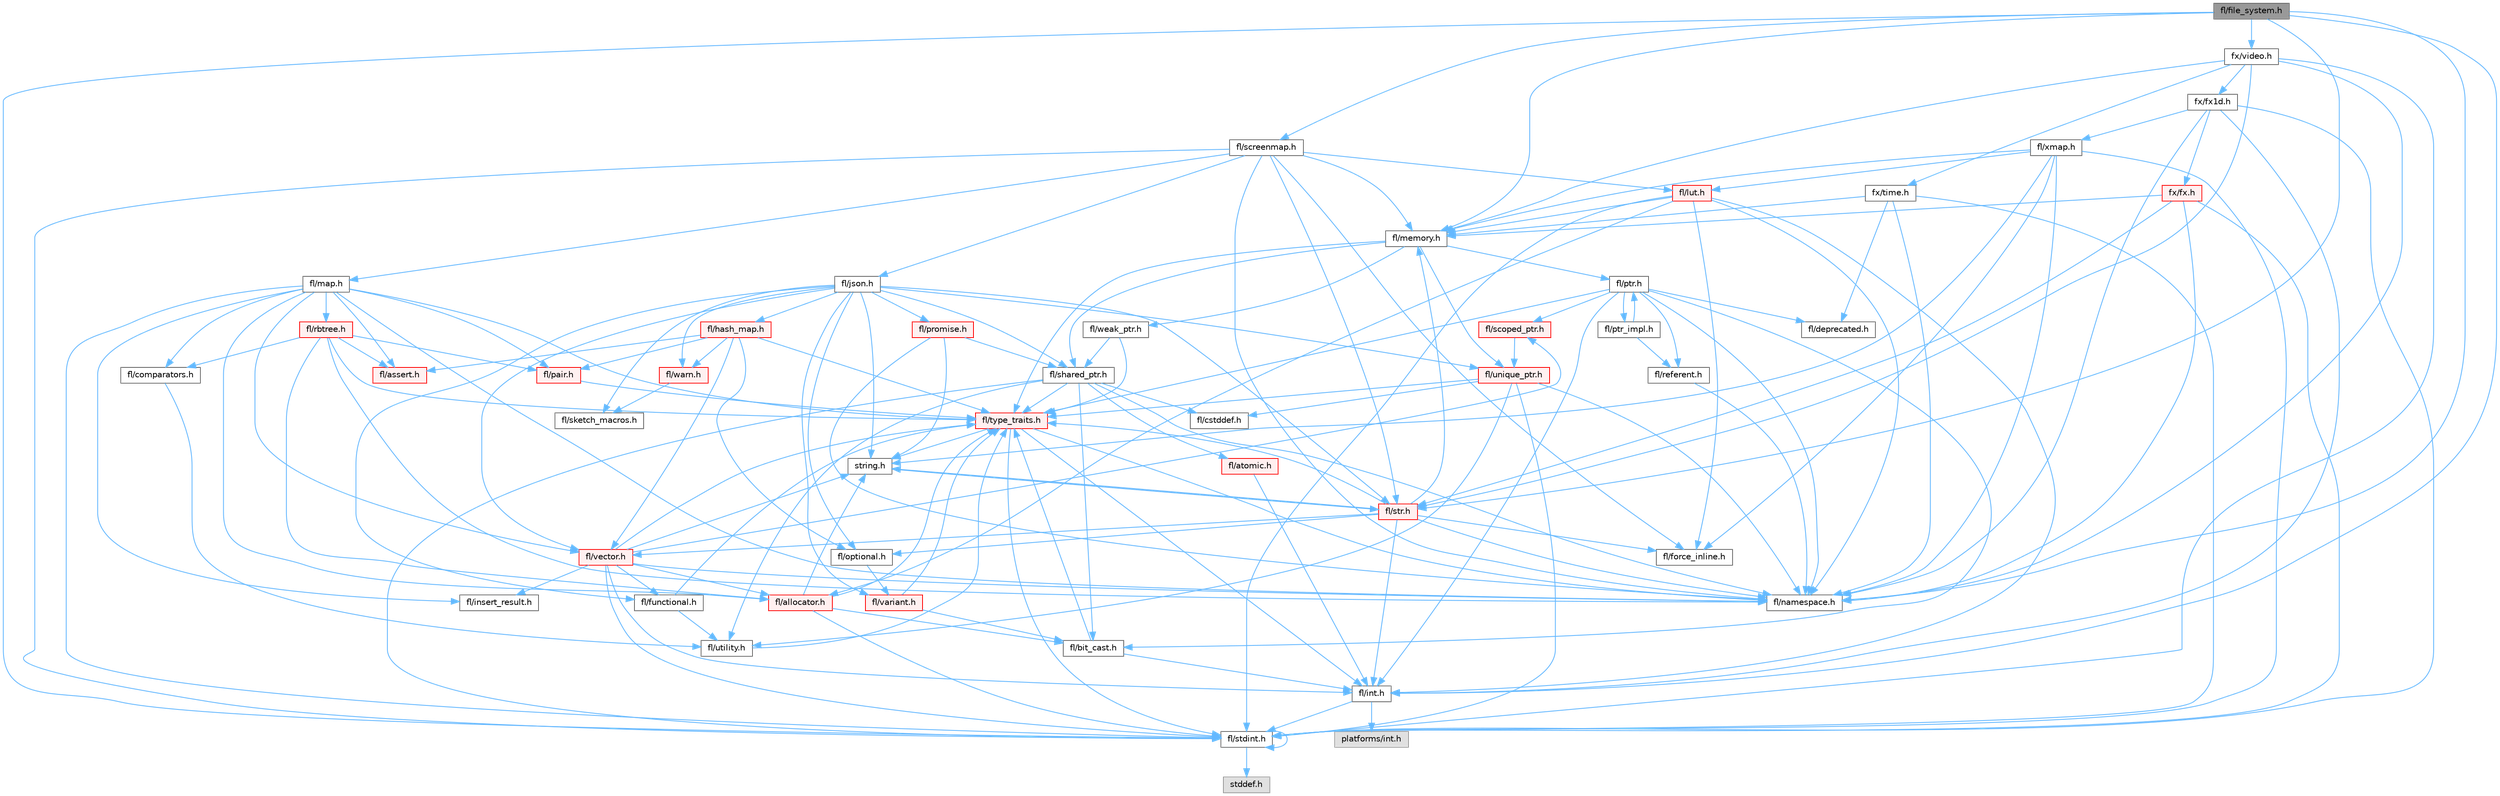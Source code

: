 digraph "fl/file_system.h"
{
 // INTERACTIVE_SVG=YES
 // LATEX_PDF_SIZE
  bgcolor="transparent";
  edge [fontname=Helvetica,fontsize=10,labelfontname=Helvetica,labelfontsize=10];
  node [fontname=Helvetica,fontsize=10,shape=box,height=0.2,width=0.4];
  Node1 [id="Node000001",label="fl/file_system.h",height=0.2,width=0.4,color="gray40", fillcolor="grey60", style="filled", fontcolor="black",tooltip=" "];
  Node1 -> Node2 [id="edge1_Node000001_Node000002",color="steelblue1",style="solid",tooltip=" "];
  Node2 [id="Node000002",label="fl/stdint.h",height=0.2,width=0.4,color="grey40", fillcolor="white", style="filled",URL="$df/dd8/stdint_8h.html",tooltip=" "];
  Node2 -> Node3 [id="edge2_Node000002_Node000003",color="steelblue1",style="solid",tooltip=" "];
  Node3 [id="Node000003",label="stddef.h",height=0.2,width=0.4,color="grey60", fillcolor="#E0E0E0", style="filled",tooltip=" "];
  Node2 -> Node2 [id="edge3_Node000002_Node000002",color="steelblue1",style="solid",tooltip=" "];
  Node1 -> Node4 [id="edge4_Node000001_Node000004",color="steelblue1",style="solid",tooltip=" "];
  Node4 [id="Node000004",label="fl/int.h",height=0.2,width=0.4,color="grey40", fillcolor="white", style="filled",URL="$d3/d7e/int_8h.html",tooltip=" "];
  Node4 -> Node2 [id="edge5_Node000004_Node000002",color="steelblue1",style="solid",tooltip=" "];
  Node4 -> Node5 [id="edge6_Node000004_Node000005",color="steelblue1",style="solid",tooltip=" "];
  Node5 [id="Node000005",label="platforms/int.h",height=0.2,width=0.4,color="grey60", fillcolor="#E0E0E0", style="filled",tooltip=" "];
  Node1 -> Node6 [id="edge7_Node000001_Node000006",color="steelblue1",style="solid",tooltip=" "];
  Node6 [id="Node000006",label="fl/namespace.h",height=0.2,width=0.4,color="grey40", fillcolor="white", style="filled",URL="$df/d2a/namespace_8h.html",tooltip="Implements the FastLED namespace macros."];
  Node1 -> Node7 [id="edge8_Node000001_Node000007",color="steelblue1",style="solid",tooltip=" "];
  Node7 [id="Node000007",label="fl/memory.h",height=0.2,width=0.4,color="grey40", fillcolor="white", style="filled",URL="$dc/d18/memory_8h.html",tooltip=" "];
  Node7 -> Node8 [id="edge9_Node000007_Node000008",color="steelblue1",style="solid",tooltip=" "];
  Node8 [id="Node000008",label="fl/ptr.h",height=0.2,width=0.4,color="grey40", fillcolor="white", style="filled",URL="$dd/d98/ptr_8h.html",tooltip=" "];
  Node8 -> Node6 [id="edge10_Node000008_Node000006",color="steelblue1",style="solid",tooltip=" "];
  Node8 -> Node9 [id="edge11_Node000008_Node000009",color="steelblue1",style="solid",tooltip=" "];
  Node9 [id="Node000009",label="fl/scoped_ptr.h",height=0.2,width=0.4,color="red", fillcolor="#FFF0F0", style="filled",URL="$d0/d44/scoped__ptr_8h.html",tooltip=" "];
  Node9 -> Node10 [id="edge12_Node000009_Node000010",color="steelblue1",style="solid",tooltip=" "];
  Node10 [id="Node000010",label="fl/unique_ptr.h",height=0.2,width=0.4,color="red", fillcolor="#FFF0F0", style="filled",URL="$da/d4b/unique__ptr_8h.html",tooltip=" "];
  Node10 -> Node6 [id="edge13_Node000010_Node000006",color="steelblue1",style="solid",tooltip=" "];
  Node10 -> Node11 [id="edge14_Node000010_Node000011",color="steelblue1",style="solid",tooltip=" "];
  Node11 [id="Node000011",label="fl/type_traits.h",height=0.2,width=0.4,color="red", fillcolor="#FFF0F0", style="filled",URL="$df/d63/type__traits_8h.html",tooltip=" "];
  Node11 -> Node12 [id="edge15_Node000011_Node000012",color="steelblue1",style="solid",tooltip=" "];
  Node12 [id="Node000012",label="string.h",height=0.2,width=0.4,color="grey40", fillcolor="white", style="filled",URL="$da/d66/string_8h.html",tooltip=" "];
  Node12 -> Node13 [id="edge16_Node000012_Node000013",color="steelblue1",style="solid",tooltip=" "];
  Node13 [id="Node000013",label="fl/str.h",height=0.2,width=0.4,color="red", fillcolor="#FFF0F0", style="filled",URL="$d1/d93/str_8h.html",tooltip=" "];
  Node13 -> Node4 [id="edge17_Node000013_Node000004",color="steelblue1",style="solid",tooltip=" "];
  Node13 -> Node12 [id="edge18_Node000013_Node000012",color="steelblue1",style="solid",tooltip=" "];
  Node13 -> Node6 [id="edge19_Node000013_Node000006",color="steelblue1",style="solid",tooltip=" "];
  Node13 -> Node7 [id="edge20_Node000013_Node000007",color="steelblue1",style="solid",tooltip=" "];
  Node13 -> Node23 [id="edge21_Node000013_Node000023",color="steelblue1",style="solid",tooltip=" "];
  Node23 [id="Node000023",label="fl/optional.h",height=0.2,width=0.4,color="grey40", fillcolor="white", style="filled",URL="$dc/d62/optional_8h.html",tooltip=" "];
  Node23 -> Node24 [id="edge22_Node000023_Node000024",color="steelblue1",style="solid",tooltip=" "];
  Node24 [id="Node000024",label="fl/variant.h",height=0.2,width=0.4,color="red", fillcolor="#FFF0F0", style="filled",URL="$d6/d10/variant_8h.html",tooltip=" "];
  Node24 -> Node11 [id="edge23_Node000024_Node000011",color="steelblue1",style="solid",tooltip=" "];
  Node24 -> Node26 [id="edge24_Node000024_Node000026",color="steelblue1",style="solid",tooltip=" "];
  Node26 [id="Node000026",label="fl/bit_cast.h",height=0.2,width=0.4,color="grey40", fillcolor="white", style="filled",URL="$df/d72/bit__cast_8h.html",tooltip=" "];
  Node26 -> Node11 [id="edge25_Node000026_Node000011",color="steelblue1",style="solid",tooltip=" "];
  Node26 -> Node4 [id="edge26_Node000026_Node000004",color="steelblue1",style="solid",tooltip=" "];
  Node13 -> Node11 [id="edge27_Node000013_Node000011",color="steelblue1",style="solid",tooltip=" "];
  Node13 -> Node27 [id="edge28_Node000013_Node000027",color="steelblue1",style="solid",tooltip=" "];
  Node27 [id="Node000027",label="fl/vector.h",height=0.2,width=0.4,color="red", fillcolor="#FFF0F0", style="filled",URL="$d6/d68/vector_8h.html",tooltip=" "];
  Node27 -> Node2 [id="edge29_Node000027_Node000002",color="steelblue1",style="solid",tooltip=" "];
  Node27 -> Node4 [id="edge30_Node000027_Node000004",color="steelblue1",style="solid",tooltip=" "];
  Node27 -> Node12 [id="edge31_Node000027_Node000012",color="steelblue1",style="solid",tooltip=" "];
  Node27 -> Node28 [id="edge32_Node000027_Node000028",color="steelblue1",style="solid",tooltip=" "];
  Node28 [id="Node000028",label="fl/functional.h",height=0.2,width=0.4,color="grey40", fillcolor="white", style="filled",URL="$d8/dea/functional_8h.html",tooltip=" "];
  Node28 -> Node11 [id="edge33_Node000028_Node000011",color="steelblue1",style="solid",tooltip=" "];
  Node28 -> Node29 [id="edge34_Node000028_Node000029",color="steelblue1",style="solid",tooltip=" "];
  Node29 [id="Node000029",label="fl/utility.h",height=0.2,width=0.4,color="grey40", fillcolor="white", style="filled",URL="$d5/d47/utility_8h.html",tooltip=" "];
  Node29 -> Node11 [id="edge35_Node000029_Node000011",color="steelblue1",style="solid",tooltip=" "];
  Node27 -> Node32 [id="edge36_Node000027_Node000032",color="steelblue1",style="solid",tooltip=" "];
  Node32 [id="Node000032",label="fl/insert_result.h",height=0.2,width=0.4,color="grey40", fillcolor="white", style="filled",URL="$d1/d22/insert__result_8h.html",tooltip=" "];
  Node27 -> Node6 [id="edge37_Node000027_Node000006",color="steelblue1",style="solid",tooltip=" "];
  Node27 -> Node34 [id="edge38_Node000027_Node000034",color="steelblue1",style="solid",tooltip=" "];
  Node34 [id="Node000034",label="fl/allocator.h",height=0.2,width=0.4,color="red", fillcolor="#FFF0F0", style="filled",URL="$da/da9/allocator_8h.html",tooltip=" "];
  Node34 -> Node12 [id="edge39_Node000034_Node000012",color="steelblue1",style="solid",tooltip=" "];
  Node34 -> Node11 [id="edge40_Node000034_Node000011",color="steelblue1",style="solid",tooltip=" "];
  Node34 -> Node26 [id="edge41_Node000034_Node000026",color="steelblue1",style="solid",tooltip=" "];
  Node34 -> Node2 [id="edge42_Node000034_Node000002",color="steelblue1",style="solid",tooltip=" "];
  Node27 -> Node9 [id="edge43_Node000027_Node000009",color="steelblue1",style="solid",tooltip=" "];
  Node27 -> Node11 [id="edge44_Node000027_Node000011",color="steelblue1",style="solid",tooltip=" "];
  Node13 -> Node18 [id="edge45_Node000013_Node000018",color="steelblue1",style="solid",tooltip=" "];
  Node18 [id="Node000018",label="fl/force_inline.h",height=0.2,width=0.4,color="grey40", fillcolor="white", style="filled",URL="$d4/d64/force__inline_8h.html",tooltip=" "];
  Node11 -> Node2 [id="edge46_Node000011_Node000002",color="steelblue1",style="solid",tooltip=" "];
  Node11 -> Node6 [id="edge47_Node000011_Node000006",color="steelblue1",style="solid",tooltip=" "];
  Node11 -> Node4 [id="edge48_Node000011_Node000004",color="steelblue1",style="solid",tooltip=" "];
  Node10 -> Node29 [id="edge49_Node000010_Node000029",color="steelblue1",style="solid",tooltip=" "];
  Node10 -> Node2 [id="edge50_Node000010_Node000002",color="steelblue1",style="solid",tooltip=" "];
  Node10 -> Node42 [id="edge51_Node000010_Node000042",color="steelblue1",style="solid",tooltip=" "];
  Node42 [id="Node000042",label="fl/cstddef.h",height=0.2,width=0.4,color="grey40", fillcolor="white", style="filled",URL="$d7/d84/cstddef_8h.html",tooltip=" "];
  Node8 -> Node11 [id="edge52_Node000008_Node000011",color="steelblue1",style="solid",tooltip=" "];
  Node8 -> Node45 [id="edge53_Node000008_Node000045",color="steelblue1",style="solid",tooltip=" "];
  Node45 [id="Node000045",label="fl/referent.h",height=0.2,width=0.4,color="grey40", fillcolor="white", style="filled",URL="$da/d18/referent_8h.html",tooltip=" "];
  Node45 -> Node6 [id="edge54_Node000045_Node000006",color="steelblue1",style="solid",tooltip=" "];
  Node8 -> Node26 [id="edge55_Node000008_Node000026",color="steelblue1",style="solid",tooltip=" "];
  Node8 -> Node4 [id="edge56_Node000008_Node000004",color="steelblue1",style="solid",tooltip=" "];
  Node8 -> Node44 [id="edge57_Node000008_Node000044",color="steelblue1",style="solid",tooltip=" "];
  Node44 [id="Node000044",label="fl/deprecated.h",height=0.2,width=0.4,color="grey40", fillcolor="white", style="filled",URL="$d4/dce/deprecated_8h.html",tooltip=" "];
  Node8 -> Node46 [id="edge58_Node000008_Node000046",color="steelblue1",style="solid",tooltip=" "];
  Node46 [id="Node000046",label="fl/ptr_impl.h",height=0.2,width=0.4,color="grey40", fillcolor="white", style="filled",URL="$d5/d94/ptr__impl_8h.html",tooltip=" "];
  Node46 -> Node8 [id="edge59_Node000046_Node000008",color="steelblue1",style="solid",tooltip=" "];
  Node46 -> Node45 [id="edge60_Node000046_Node000045",color="steelblue1",style="solid",tooltip=" "];
  Node7 -> Node47 [id="edge61_Node000007_Node000047",color="steelblue1",style="solid",tooltip=" "];
  Node47 [id="Node000047",label="fl/shared_ptr.h",height=0.2,width=0.4,color="grey40", fillcolor="white", style="filled",URL="$df/d6a/shared__ptr_8h.html",tooltip=" "];
  Node47 -> Node6 [id="edge62_Node000047_Node000006",color="steelblue1",style="solid",tooltip=" "];
  Node47 -> Node11 [id="edge63_Node000047_Node000011",color="steelblue1",style="solid",tooltip=" "];
  Node47 -> Node29 [id="edge64_Node000047_Node000029",color="steelblue1",style="solid",tooltip=" "];
  Node47 -> Node2 [id="edge65_Node000047_Node000002",color="steelblue1",style="solid",tooltip=" "];
  Node47 -> Node42 [id="edge66_Node000047_Node000042",color="steelblue1",style="solid",tooltip=" "];
  Node47 -> Node26 [id="edge67_Node000047_Node000026",color="steelblue1",style="solid",tooltip=" "];
  Node47 -> Node48 [id="edge68_Node000047_Node000048",color="steelblue1",style="solid",tooltip=" "];
  Node48 [id="Node000048",label="fl/atomic.h",height=0.2,width=0.4,color="red", fillcolor="#FFF0F0", style="filled",URL="$dd/d02/atomic_8h.html",tooltip=" "];
  Node48 -> Node4 [id="edge69_Node000048_Node000004",color="steelblue1",style="solid",tooltip=" "];
  Node7 -> Node50 [id="edge70_Node000007_Node000050",color="steelblue1",style="solid",tooltip=" "];
  Node50 [id="Node000050",label="fl/weak_ptr.h",height=0.2,width=0.4,color="grey40", fillcolor="white", style="filled",URL="$dc/db4/weak__ptr_8h.html",tooltip=" "];
  Node50 -> Node47 [id="edge71_Node000050_Node000047",color="steelblue1",style="solid",tooltip=" "];
  Node50 -> Node11 [id="edge72_Node000050_Node000011",color="steelblue1",style="solid",tooltip=" "];
  Node7 -> Node10 [id="edge73_Node000007_Node000010",color="steelblue1",style="solid",tooltip=" "];
  Node7 -> Node11 [id="edge74_Node000007_Node000011",color="steelblue1",style="solid",tooltip=" "];
  Node1 -> Node13 [id="edge75_Node000001_Node000013",color="steelblue1",style="solid",tooltip=" "];
  Node1 -> Node51 [id="edge76_Node000001_Node000051",color="steelblue1",style="solid",tooltip=" "];
  Node51 [id="Node000051",label="fx/video.h",height=0.2,width=0.4,color="grey40", fillcolor="white", style="filled",URL="$dd/d78/video_8h.html",tooltip=" "];
  Node51 -> Node2 [id="edge77_Node000051_Node000002",color="steelblue1",style="solid",tooltip=" "];
  Node51 -> Node6 [id="edge78_Node000051_Node000006",color="steelblue1",style="solid",tooltip=" "];
  Node51 -> Node7 [id="edge79_Node000051_Node000007",color="steelblue1",style="solid",tooltip=" "];
  Node51 -> Node13 [id="edge80_Node000051_Node000013",color="steelblue1",style="solid",tooltip=" "];
  Node51 -> Node52 [id="edge81_Node000051_Node000052",color="steelblue1",style="solid",tooltip=" "];
  Node52 [id="Node000052",label="fx/fx1d.h",height=0.2,width=0.4,color="grey40", fillcolor="white", style="filled",URL="$da/d81/fx1d_8h.html",tooltip=" "];
  Node52 -> Node2 [id="edge82_Node000052_Node000002",color="steelblue1",style="solid",tooltip=" "];
  Node52 -> Node4 [id="edge83_Node000052_Node000004",color="steelblue1",style="solid",tooltip=" "];
  Node52 -> Node6 [id="edge84_Node000052_Node000006",color="steelblue1",style="solid",tooltip=" "];
  Node52 -> Node53 [id="edge85_Node000052_Node000053",color="steelblue1",style="solid",tooltip=" "];
  Node53 [id="Node000053",label="fl/xmap.h",height=0.2,width=0.4,color="grey40", fillcolor="white", style="filled",URL="$dd/dcc/xmap_8h.html",tooltip=" "];
  Node53 -> Node2 [id="edge86_Node000053_Node000002",color="steelblue1",style="solid",tooltip=" "];
  Node53 -> Node12 [id="edge87_Node000053_Node000012",color="steelblue1",style="solid",tooltip=" "];
  Node53 -> Node18 [id="edge88_Node000053_Node000018",color="steelblue1",style="solid",tooltip=" "];
  Node53 -> Node54 [id="edge89_Node000053_Node000054",color="steelblue1",style="solid",tooltip=" "];
  Node54 [id="Node000054",label="fl/lut.h",height=0.2,width=0.4,color="red", fillcolor="#FFF0F0", style="filled",URL="$db/d54/lut_8h.html",tooltip=" "];
  Node54 -> Node34 [id="edge90_Node000054_Node000034",color="steelblue1",style="solid",tooltip=" "];
  Node54 -> Node18 [id="edge91_Node000054_Node000018",color="steelblue1",style="solid",tooltip=" "];
  Node54 -> Node7 [id="edge92_Node000054_Node000007",color="steelblue1",style="solid",tooltip=" "];
  Node54 -> Node2 [id="edge93_Node000054_Node000002",color="steelblue1",style="solid",tooltip=" "];
  Node54 -> Node4 [id="edge94_Node000054_Node000004",color="steelblue1",style="solid",tooltip=" "];
  Node54 -> Node6 [id="edge95_Node000054_Node000006",color="steelblue1",style="solid",tooltip=" "];
  Node53 -> Node7 [id="edge96_Node000053_Node000007",color="steelblue1",style="solid",tooltip=" "];
  Node53 -> Node6 [id="edge97_Node000053_Node000006",color="steelblue1",style="solid",tooltip=" "];
  Node52 -> Node55 [id="edge98_Node000052_Node000055",color="steelblue1",style="solid",tooltip=" "];
  Node55 [id="Node000055",label="fx/fx.h",height=0.2,width=0.4,color="red", fillcolor="#FFF0F0", style="filled",URL="$d2/d0c/fx_8h.html",tooltip=" "];
  Node55 -> Node2 [id="edge99_Node000055_Node000002",color="steelblue1",style="solid",tooltip=" "];
  Node55 -> Node6 [id="edge100_Node000055_Node000006",color="steelblue1",style="solid",tooltip=" "];
  Node55 -> Node7 [id="edge101_Node000055_Node000007",color="steelblue1",style="solid",tooltip=" "];
  Node55 -> Node13 [id="edge102_Node000055_Node000013",color="steelblue1",style="solid",tooltip=" "];
  Node51 -> Node66 [id="edge103_Node000051_Node000066",color="steelblue1",style="solid",tooltip=" "];
  Node66 [id="Node000066",label="fx/time.h",height=0.2,width=0.4,color="grey40", fillcolor="white", style="filled",URL="$da/da2/fx_2time_8h.html",tooltip=" "];
  Node66 -> Node2 [id="edge104_Node000066_Node000002",color="steelblue1",style="solid",tooltip=" "];
  Node66 -> Node44 [id="edge105_Node000066_Node000044",color="steelblue1",style="solid",tooltip=" "];
  Node66 -> Node6 [id="edge106_Node000066_Node000006",color="steelblue1",style="solid",tooltip=" "];
  Node66 -> Node7 [id="edge107_Node000066_Node000007",color="steelblue1",style="solid",tooltip=" "];
  Node1 -> Node67 [id="edge108_Node000001_Node000067",color="steelblue1",style="solid",tooltip=" "];
  Node67 [id="Node000067",label="fl/screenmap.h",height=0.2,width=0.4,color="grey40", fillcolor="white", style="filled",URL="$d7/d97/screenmap_8h.html",tooltip=" "];
  Node67 -> Node2 [id="edge109_Node000067_Node000002",color="steelblue1",style="solid",tooltip=" "];
  Node67 -> Node18 [id="edge110_Node000067_Node000018",color="steelblue1",style="solid",tooltip=" "];
  Node67 -> Node54 [id="edge111_Node000067_Node000054",color="steelblue1",style="solid",tooltip=" "];
  Node67 -> Node7 [id="edge112_Node000067_Node000007",color="steelblue1",style="solid",tooltip=" "];
  Node67 -> Node68 [id="edge113_Node000067_Node000068",color="steelblue1",style="solid",tooltip=" "];
  Node68 [id="Node000068",label="fl/map.h",height=0.2,width=0.4,color="grey40", fillcolor="white", style="filled",URL="$dc/db7/map_8h.html",tooltip=" "];
  Node68 -> Node2 [id="edge114_Node000068_Node000002",color="steelblue1",style="solid",tooltip=" "];
  Node68 -> Node69 [id="edge115_Node000068_Node000069",color="steelblue1",style="solid",tooltip=" "];
  Node69 [id="Node000069",label="fl/assert.h",height=0.2,width=0.4,color="red", fillcolor="#FFF0F0", style="filled",URL="$dc/da7/assert_8h.html",tooltip=" "];
  Node68 -> Node71 [id="edge116_Node000068_Node000071",color="steelblue1",style="solid",tooltip=" "];
  Node71 [id="Node000071",label="fl/comparators.h",height=0.2,width=0.4,color="grey40", fillcolor="white", style="filled",URL="$dc/d7e/comparators_8h.html",tooltip=" "];
  Node71 -> Node29 [id="edge117_Node000071_Node000029",color="steelblue1",style="solid",tooltip=" "];
  Node68 -> Node32 [id="edge118_Node000068_Node000032",color="steelblue1",style="solid",tooltip=" "];
  Node68 -> Node6 [id="edge119_Node000068_Node000006",color="steelblue1",style="solid",tooltip=" "];
  Node68 -> Node72 [id="edge120_Node000068_Node000072",color="steelblue1",style="solid",tooltip=" "];
  Node72 [id="Node000072",label="fl/pair.h",height=0.2,width=0.4,color="red", fillcolor="#FFF0F0", style="filled",URL="$d3/d41/pair_8h.html",tooltip=" "];
  Node72 -> Node11 [id="edge121_Node000072_Node000011",color="steelblue1",style="solid",tooltip=" "];
  Node68 -> Node11 [id="edge122_Node000068_Node000011",color="steelblue1",style="solid",tooltip=" "];
  Node68 -> Node27 [id="edge123_Node000068_Node000027",color="steelblue1",style="solid",tooltip=" "];
  Node68 -> Node73 [id="edge124_Node000068_Node000073",color="steelblue1",style="solid",tooltip=" "];
  Node73 [id="Node000073",label="fl/rbtree.h",height=0.2,width=0.4,color="red", fillcolor="#FFF0F0", style="filled",URL="$d5/ddf/rbtree_8h.html",tooltip=" "];
  Node73 -> Node69 [id="edge125_Node000073_Node000069",color="steelblue1",style="solid",tooltip=" "];
  Node73 -> Node71 [id="edge126_Node000073_Node000071",color="steelblue1",style="solid",tooltip=" "];
  Node73 -> Node6 [id="edge127_Node000073_Node000006",color="steelblue1",style="solid",tooltip=" "];
  Node73 -> Node72 [id="edge128_Node000073_Node000072",color="steelblue1",style="solid",tooltip=" "];
  Node73 -> Node11 [id="edge129_Node000073_Node000011",color="steelblue1",style="solid",tooltip=" "];
  Node73 -> Node34 [id="edge130_Node000073_Node000034",color="steelblue1",style="solid",tooltip=" "];
  Node68 -> Node34 [id="edge131_Node000068_Node000034",color="steelblue1",style="solid",tooltip=" "];
  Node67 -> Node6 [id="edge132_Node000067_Node000006",color="steelblue1",style="solid",tooltip=" "];
  Node67 -> Node13 [id="edge133_Node000067_Node000013",color="steelblue1",style="solid",tooltip=" "];
  Node67 -> Node78 [id="edge134_Node000067_Node000078",color="steelblue1",style="solid",tooltip=" "];
  Node78 [id="Node000078",label="fl/json.h",height=0.2,width=0.4,color="grey40", fillcolor="white", style="filled",URL="$d7/d91/fl_2json_8h.html",tooltip="FastLED's Elegant JSON Library: fl::Json"];
  Node78 -> Node12 [id="edge135_Node000078_Node000012",color="steelblue1",style="solid",tooltip=" "];
  Node78 -> Node27 [id="edge136_Node000078_Node000027",color="steelblue1",style="solid",tooltip=" "];
  Node78 -> Node79 [id="edge137_Node000078_Node000079",color="steelblue1",style="solid",tooltip=" "];
  Node79 [id="Node000079",label="fl/hash_map.h",height=0.2,width=0.4,color="red", fillcolor="#FFF0F0", style="filled",URL="$d6/d13/hash__map_8h.html",tooltip=" "];
  Node79 -> Node69 [id="edge138_Node000079_Node000069",color="steelblue1",style="solid",tooltip=" "];
  Node79 -> Node23 [id="edge139_Node000079_Node000023",color="steelblue1",style="solid",tooltip=" "];
  Node79 -> Node72 [id="edge140_Node000079_Node000072",color="steelblue1",style="solid",tooltip=" "];
  Node79 -> Node11 [id="edge141_Node000079_Node000011",color="steelblue1",style="solid",tooltip=" "];
  Node79 -> Node27 [id="edge142_Node000079_Node000027",color="steelblue1",style="solid",tooltip=" "];
  Node79 -> Node81 [id="edge143_Node000079_Node000081",color="steelblue1",style="solid",tooltip=" "];
  Node81 [id="Node000081",label="fl/warn.h",height=0.2,width=0.4,color="red", fillcolor="#FFF0F0", style="filled",URL="$de/d77/warn_8h.html",tooltip=" "];
  Node81 -> Node84 [id="edge144_Node000081_Node000084",color="steelblue1",style="solid",tooltip=" "];
  Node84 [id="Node000084",label="fl/sketch_macros.h",height=0.2,width=0.4,color="grey40", fillcolor="white", style="filled",URL="$d1/dbc/sketch__macros_8h.html",tooltip=" "];
  Node78 -> Node24 [id="edge145_Node000078_Node000024",color="steelblue1",style="solid",tooltip=" "];
  Node78 -> Node23 [id="edge146_Node000078_Node000023",color="steelblue1",style="solid",tooltip=" "];
  Node78 -> Node10 [id="edge147_Node000078_Node000010",color="steelblue1",style="solid",tooltip=" "];
  Node78 -> Node47 [id="edge148_Node000078_Node000047",color="steelblue1",style="solid",tooltip=" "];
  Node78 -> Node28 [id="edge149_Node000078_Node000028",color="steelblue1",style="solid",tooltip=" "];
  Node78 -> Node13 [id="edge150_Node000078_Node000013",color="steelblue1",style="solid",tooltip=" "];
  Node78 -> Node85 [id="edge151_Node000078_Node000085",color="steelblue1",style="solid",tooltip=" "];
  Node85 [id="Node000085",label="fl/promise.h",height=0.2,width=0.4,color="red", fillcolor="#FFF0F0", style="filled",URL="$d6/d17/promise_8h.html",tooltip="Promise-based fluent API for FastLED - standalone async primitives."];
  Node85 -> Node6 [id="edge152_Node000085_Node000006",color="steelblue1",style="solid",tooltip=" "];
  Node85 -> Node12 [id="edge153_Node000085_Node000012",color="steelblue1",style="solid",tooltip=" "];
  Node85 -> Node47 [id="edge154_Node000085_Node000047",color="steelblue1",style="solid",tooltip=" "];
  Node78 -> Node81 [id="edge155_Node000078_Node000081",color="steelblue1",style="solid",tooltip=" "];
  Node78 -> Node84 [id="edge156_Node000078_Node000084",color="steelblue1",style="solid",tooltip=" "];
}
